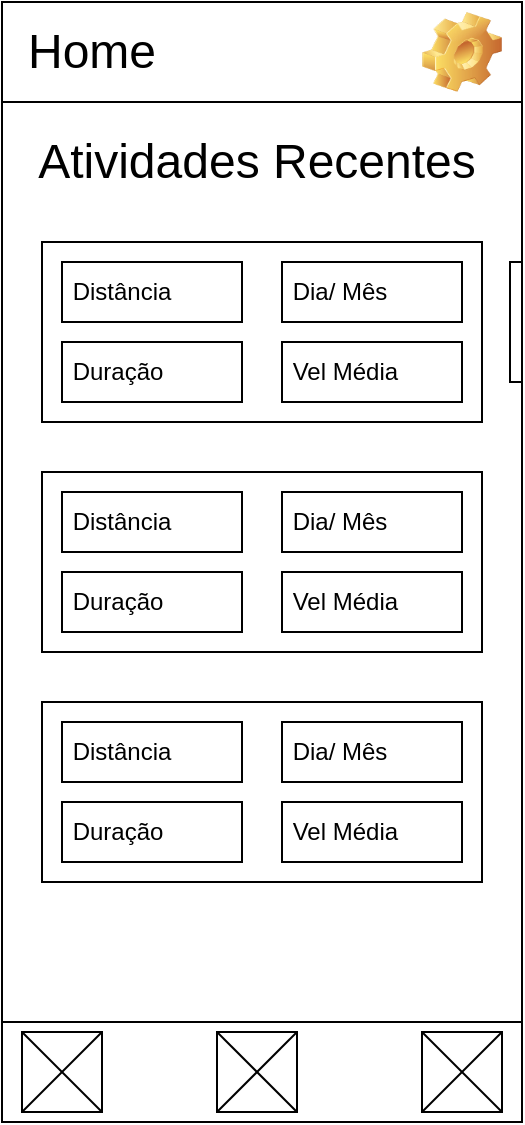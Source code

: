 <mxfile version="15.3.8" type="device"><diagram id="Ympfw6TDAeUIQg3aviYp" name="Page-1"><mxGraphModel dx="1038" dy="579" grid="1" gridSize="10" guides="1" tooltips="1" connect="1" arrows="1" fold="1" page="1" pageScale="1" pageWidth="827" pageHeight="1169" math="0" shadow="0"><root><mxCell id="0"/><mxCell id="1" parent="0"/><mxCell id="stZKdTDXSeTJPusdR-f_-1" value="" style="rounded=0;whiteSpace=wrap;html=1;" vertex="1" parent="1"><mxGeometry x="40" y="40" width="260" height="560" as="geometry"/></mxCell><mxCell id="stZKdTDXSeTJPusdR-f_-18" value="" style="verticalLabelPosition=bottom;verticalAlign=top;html=1;shape=mxgraph.basic.rect;fillColor2=none;strokeWidth=1;size=20;indent=5;" vertex="1" parent="1"><mxGeometry x="40" y="40" width="260" height="50" as="geometry"/></mxCell><mxCell id="stZKdTDXSeTJPusdR-f_-7" value="&lt;font style=&quot;font-size: 24px&quot;&gt;Atividades Recentes&lt;/font&gt;" style="text;html=1;strokeColor=none;fillColor=none;align=center;verticalAlign=middle;whiteSpace=wrap;rounded=0;" vertex="1" parent="1"><mxGeometry x="45" y="110" width="245" height="20" as="geometry"/></mxCell><mxCell id="stZKdTDXSeTJPusdR-f_-19" value="&lt;font style=&quot;font-size: 24px;&quot;&gt;Home&lt;/font&gt;" style="text;html=1;strokeColor=none;fillColor=none;align=center;verticalAlign=middle;whiteSpace=wrap;rounded=0;fontSize=24;" vertex="1" parent="1"><mxGeometry x="50" y="55" width="70" height="20" as="geometry"/></mxCell><mxCell id="stZKdTDXSeTJPusdR-f_-22" value="" style="shape=image;html=1;verticalLabelPosition=bottom;verticalAlign=top;imageAspect=0;image=img/clipart/Gear_128x128.png" vertex="1" parent="1"><mxGeometry x="250" y="45" width="40" height="40" as="geometry"/></mxCell><mxCell id="stZKdTDXSeTJPusdR-f_-23" value="" style="rounded=0;whiteSpace=wrap;html=1;" vertex="1" parent="1"><mxGeometry x="60" y="160" width="220" height="90" as="geometry"/></mxCell><mxCell id="stZKdTDXSeTJPusdR-f_-12" value="&amp;nbsp;Distância" style="rounded=0;whiteSpace=wrap;html=1;align=left;" vertex="1" parent="1"><mxGeometry x="70" y="170" width="90" height="30" as="geometry"/></mxCell><mxCell id="stZKdTDXSeTJPusdR-f_-13" value="&amp;nbsp;Dia/ Mês" style="rounded=0;whiteSpace=wrap;html=1;align=left;" vertex="1" parent="1"><mxGeometry x="180" y="170" width="90" height="30" as="geometry"/></mxCell><mxCell id="stZKdTDXSeTJPusdR-f_-8" value="&amp;nbsp;Duração" style="rounded=0;whiteSpace=wrap;html=1;align=left;" vertex="1" parent="1"><mxGeometry x="70" y="210" width="90" height="30" as="geometry"/></mxCell><mxCell id="stZKdTDXSeTJPusdR-f_-16" value="&amp;nbsp;Vel Média" style="rounded=0;whiteSpace=wrap;html=1;align=left;" vertex="1" parent="1"><mxGeometry x="180" y="210" width="90" height="30" as="geometry"/></mxCell><mxCell id="stZKdTDXSeTJPusdR-f_-24" value="" style="rounded=0;whiteSpace=wrap;html=1;" vertex="1" parent="1"><mxGeometry x="60" y="275" width="220" height="90" as="geometry"/></mxCell><mxCell id="stZKdTDXSeTJPusdR-f_-25" value="&amp;nbsp;Distância" style="rounded=0;whiteSpace=wrap;html=1;align=left;" vertex="1" parent="1"><mxGeometry x="70" y="285" width="90" height="30" as="geometry"/></mxCell><mxCell id="stZKdTDXSeTJPusdR-f_-26" value="&amp;nbsp;Dia/ Mês" style="rounded=0;whiteSpace=wrap;html=1;align=left;" vertex="1" parent="1"><mxGeometry x="180" y="285" width="90" height="30" as="geometry"/></mxCell><mxCell id="stZKdTDXSeTJPusdR-f_-27" value="&amp;nbsp;Duração" style="rounded=0;whiteSpace=wrap;html=1;align=left;" vertex="1" parent="1"><mxGeometry x="70" y="325" width="90" height="30" as="geometry"/></mxCell><mxCell id="stZKdTDXSeTJPusdR-f_-28" value="&amp;nbsp;Vel Média" style="rounded=0;whiteSpace=wrap;html=1;align=left;" vertex="1" parent="1"><mxGeometry x="180" y="325" width="90" height="30" as="geometry"/></mxCell><mxCell id="stZKdTDXSeTJPusdR-f_-29" value="" style="rounded=0;whiteSpace=wrap;html=1;" vertex="1" parent="1"><mxGeometry x="60" y="390" width="220" height="90" as="geometry"/></mxCell><mxCell id="stZKdTDXSeTJPusdR-f_-30" value="&amp;nbsp;Distância" style="rounded=0;whiteSpace=wrap;html=1;align=left;" vertex="1" parent="1"><mxGeometry x="70" y="400" width="90" height="30" as="geometry"/></mxCell><mxCell id="stZKdTDXSeTJPusdR-f_-31" value="&amp;nbsp;Dia/ Mês" style="rounded=0;whiteSpace=wrap;html=1;align=left;" vertex="1" parent="1"><mxGeometry x="180" y="400" width="90" height="30" as="geometry"/></mxCell><mxCell id="stZKdTDXSeTJPusdR-f_-32" value="&amp;nbsp;Duração" style="rounded=0;whiteSpace=wrap;html=1;align=left;" vertex="1" parent="1"><mxGeometry x="70" y="440" width="90" height="30" as="geometry"/></mxCell><mxCell id="stZKdTDXSeTJPusdR-f_-33" value="&amp;nbsp;Vel Média" style="rounded=0;whiteSpace=wrap;html=1;align=left;" vertex="1" parent="1"><mxGeometry x="180" y="440" width="90" height="30" as="geometry"/></mxCell><mxCell id="stZKdTDXSeTJPusdR-f_-34" value="" style="rounded=0;whiteSpace=wrap;html=1;" vertex="1" parent="1"><mxGeometry x="294" y="170" width="6" height="60" as="geometry"/></mxCell><mxCell id="stZKdTDXSeTJPusdR-f_-35" value="" style="rounded=0;whiteSpace=wrap;html=1;fontSize=24;" vertex="1" parent="1"><mxGeometry x="40" y="550" width="260" height="50" as="geometry"/></mxCell><mxCell id="stZKdTDXSeTJPusdR-f_-36" value="" style="whiteSpace=wrap;html=1;aspect=fixed;fontSize=24;" vertex="1" parent="1"><mxGeometry x="250" y="555" width="40" height="40" as="geometry"/></mxCell><mxCell id="stZKdTDXSeTJPusdR-f_-37" value="" style="endArrow=none;html=1;fontSize=24;exitX=0;exitY=1;exitDx=0;exitDy=0;entryX=1;entryY=0;entryDx=0;entryDy=0;" edge="1" parent="1" source="stZKdTDXSeTJPusdR-f_-36" target="stZKdTDXSeTJPusdR-f_-36"><mxGeometry width="50" height="50" relative="1" as="geometry"><mxPoint x="390" y="410" as="sourcePoint"/><mxPoint x="440" y="360" as="targetPoint"/></mxGeometry></mxCell><mxCell id="stZKdTDXSeTJPusdR-f_-38" value="" style="endArrow=none;html=1;fontSize=24;exitX=0;exitY=0;exitDx=0;exitDy=0;entryX=1;entryY=1;entryDx=0;entryDy=0;" edge="1" parent="1" source="stZKdTDXSeTJPusdR-f_-36" target="stZKdTDXSeTJPusdR-f_-36"><mxGeometry width="50" height="50" relative="1" as="geometry"><mxPoint x="80" y="640" as="sourcePoint"/><mxPoint x="130" y="590" as="targetPoint"/></mxGeometry></mxCell><mxCell id="stZKdTDXSeTJPusdR-f_-41" value="" style="whiteSpace=wrap;html=1;aspect=fixed;fontSize=24;" vertex="1" parent="1"><mxGeometry x="147.5" y="555" width="40" height="40" as="geometry"/></mxCell><mxCell id="stZKdTDXSeTJPusdR-f_-42" value="" style="endArrow=none;html=1;fontSize=24;exitX=0;exitY=1;exitDx=0;exitDy=0;entryX=1;entryY=0;entryDx=0;entryDy=0;" edge="1" parent="1" source="stZKdTDXSeTJPusdR-f_-41" target="stZKdTDXSeTJPusdR-f_-41"><mxGeometry width="50" height="50" relative="1" as="geometry"><mxPoint x="400" y="420" as="sourcePoint"/><mxPoint x="450" y="370" as="targetPoint"/></mxGeometry></mxCell><mxCell id="stZKdTDXSeTJPusdR-f_-43" value="" style="endArrow=none;html=1;fontSize=24;exitX=0;exitY=0;exitDx=0;exitDy=0;entryX=1;entryY=1;entryDx=0;entryDy=0;" edge="1" parent="1" source="stZKdTDXSeTJPusdR-f_-41" target="stZKdTDXSeTJPusdR-f_-41"><mxGeometry width="50" height="50" relative="1" as="geometry"><mxPoint x="90" y="650" as="sourcePoint"/><mxPoint x="140" y="600" as="targetPoint"/></mxGeometry></mxCell><mxCell id="stZKdTDXSeTJPusdR-f_-44" value="" style="whiteSpace=wrap;html=1;aspect=fixed;fontSize=24;" vertex="1" parent="1"><mxGeometry x="50" y="555" width="40" height="40" as="geometry"/></mxCell><mxCell id="stZKdTDXSeTJPusdR-f_-45" value="" style="endArrow=none;html=1;fontSize=24;exitX=0;exitY=1;exitDx=0;exitDy=0;entryX=1;entryY=0;entryDx=0;entryDy=0;" edge="1" parent="1" source="stZKdTDXSeTJPusdR-f_-44" target="stZKdTDXSeTJPusdR-f_-44"><mxGeometry width="50" height="50" relative="1" as="geometry"><mxPoint x="410" y="430" as="sourcePoint"/><mxPoint x="460" y="380" as="targetPoint"/></mxGeometry></mxCell><mxCell id="stZKdTDXSeTJPusdR-f_-46" value="" style="endArrow=none;html=1;fontSize=24;exitX=0;exitY=0;exitDx=0;exitDy=0;entryX=1;entryY=1;entryDx=0;entryDy=0;" edge="1" parent="1" source="stZKdTDXSeTJPusdR-f_-44" target="stZKdTDXSeTJPusdR-f_-44"><mxGeometry width="50" height="50" relative="1" as="geometry"><mxPoint x="100" y="660" as="sourcePoint"/><mxPoint x="150" y="610" as="targetPoint"/></mxGeometry></mxCell></root></mxGraphModel></diagram></mxfile>
